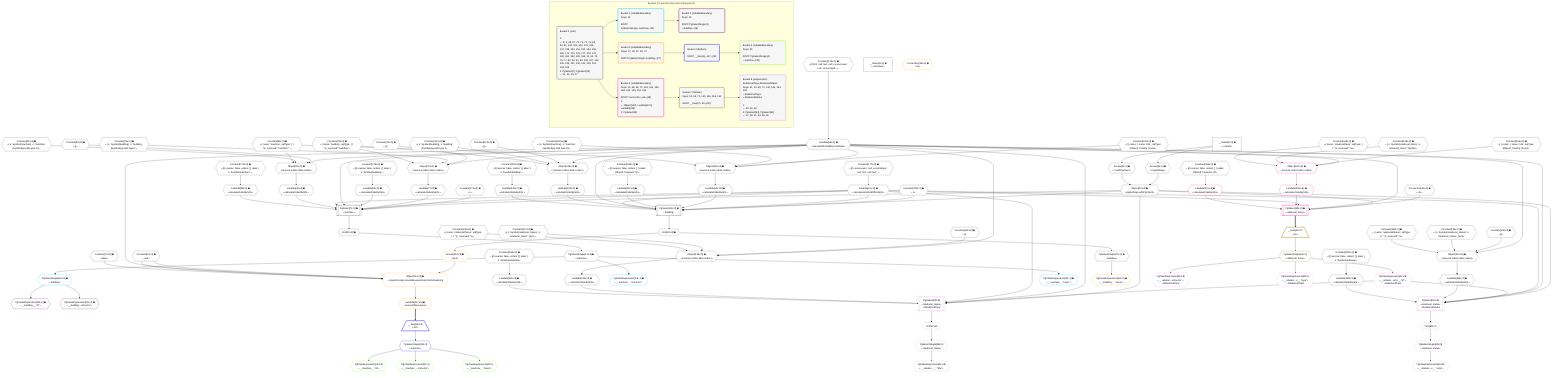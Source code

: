 %%{init: {'themeVariables': { 'fontSize': '12px'}}}%%
graph TD
    classDef path fill:#eee,stroke:#000,color:#000
    classDef plan fill:#fff,stroke-width:1px,color:#000
    classDef itemplan fill:#fff,stroke-width:2px,color:#000
    classDef unbatchedplan fill:#dff,stroke-width:1px,color:#000
    classDef sideeffectplan fill:#fcc,stroke-width:2px,color:#000
    classDef bucket fill:#f6f6f6,color:#000,stroke-width:2px,text-align:left


    %% plan dependencies
    PgSelect7[["PgSelect[7∈0] ➊<br />ᐸmachineᐳ"]]:::plan
    Object10{{"Object[10∈0] ➊<br />ᐸ{pgSettings,withPgClient}ᐳ"}}:::plan
    Constant174{{"Constant[174∈0] ➊<br />ᐸ1ᐳ"}}:::plan
    Lambda72{{"Lambda[72∈0] ➊<br />ᐸcalculateLimitAndOffsetSQLᐳ"}}:::plan
    Lambda77{{"Lambda[77∈0] ➊<br />ᐸcalculateOrderBySQLᐳ"}}:::plan
    Lambda82{{"Lambda[82∈0] ➊<br />ᐸcalculateOrderBySQLᐳ"}}:::plan
    Lambda69{{"Lambda[69∈0] ➊<br />ᐸcalculateShouldReverseOrderᐳ"}}:::plan
    Lambda93{{"Lambda[93∈0] ➊<br />ᐸcalculateOrderBySQLᐳ"}}:::plan
    Lambda98{{"Lambda[98∈0] ➊<br />ᐸcalculateOrderBySQLᐳ"}}:::plan
    Object10 & Constant174 & Lambda72 & Lambda77 & Lambda82 & Lambda69 & Lambda72 & Lambda93 & Lambda98 --> PgSelect7
    PgSelect24[["PgSelect[24∈0] ➊<br />ᐸbuildingᐳ"]]:::plan
    Constant175{{"Constant[175∈0] ➊<br />ᐸ2ᐳ"}}:::plan
    Lambda107{{"Lambda[107∈0] ➊<br />ᐸcalculateOrderBySQLᐳ"}}:::plan
    Lambda112{{"Lambda[112∈0] ➊<br />ᐸcalculateOrderBySQLᐳ"}}:::plan
    Lambda126{{"Lambda[126∈0] ➊<br />ᐸcalculateOrderBySQLᐳ"}}:::plan
    Lambda131{{"Lambda[131∈0] ➊<br />ᐸcalculateOrderBySQLᐳ"}}:::plan
    Object10 & Constant175 & Lambda72 & Lambda107 & Lambda112 & Lambda69 & Lambda72 & Lambda126 & Lambda131 --> PgSelect24
    Object76{{"Object[76∈0] ➊<br />ᐸ{reverse,orders,alias,codec}ᐳ"}}:::plan
    Constant73{{"Constant[73∈0] ➊<br />ᐸ[]ᐳ"}}:::plan
    Constant74{{"Constant[74∈0] ➊<br />ᐸ{ s: Symbol(building), n: 'building', [Symbol(pg-sql2-type-1ᐳ"}}:::plan
    Constant75{{"Constant[75∈0] ➊<br />ᐸ{ name: 'building', sqlType: { t: '”js_reserved”.”building”'ᐳ"}}:::plan
    Lambda69 & Constant73 & Constant74 & Constant75 --> Object76
    Object92{{"Object[92∈0] ➊<br />ᐸ{reverse,orders,alias,codec}ᐳ"}}:::plan
    Constant89{{"Constant[89∈0] ➊<br />ᐸ[]ᐳ"}}:::plan
    Constant90{{"Constant[90∈0] ➊<br />ᐸ{ s: Symbol(machine), n: 'machine', [Symbol(pg-sql2-type-1)]ᐳ"}}:::plan
    Constant91{{"Constant[91∈0] ➊<br />ᐸ{ name: 'machine', sqlType: { t: '”js_reserved”.”machine”', ᐳ"}}:::plan
    Lambda69 & Constant89 & Constant90 & Constant91 --> Object92
    Object106{{"Object[106∈0] ➊<br />ᐸ{reverse,orders,alias,codec}ᐳ"}}:::plan
    Constant103{{"Constant[103∈0] ➊<br />ᐸ[ { codec: { name: 'int4', sqlType: [Object], fromPg: [Functᐳ"}}:::plan
    Constant104{{"Constant[104∈0] ➊<br />ᐸ{ s: Symbol(machine), n: 'machine', [Symbol(pg-sql2-type-1)]ᐳ"}}:::plan
    Lambda69 & Constant103 & Constant104 & Constant91 --> Object106
    Object125{{"Object[125∈0] ➊<br />ᐸ{reverse,orders,alias,codec}ᐳ"}}:::plan
    Constant122{{"Constant[122∈0] ➊<br />ᐸ[]ᐳ"}}:::plan
    Constant123{{"Constant[123∈0] ➊<br />ᐸ{ s: Symbol(building), n: 'building', [Symbol(pg-sql2-type-1ᐳ"}}:::plan
    Lambda69 & Constant122 & Constant123 & Constant75 --> Object125
    Object139{{"Object[139∈0] ➊<br />ᐸ{reverse,orders,alias,codec}ᐳ"}}:::plan
    Constant136{{"Constant[136∈0] ➊<br />ᐸ[]ᐳ"}}:::plan
    Constant137{{"Constant[137∈0] ➊<br />ᐸ{ s: Symbol(relational_topics), n: 'relational_topics', [Symᐳ"}}:::plan
    Constant138{{"Constant[138∈0] ➊<br />ᐸ{ name: 'relationalTopics', sqlType: { t: '”js_reserved”.”reᐳ"}}:::plan
    Lambda69 & Constant136 & Constant137 & Constant138 --> Object139
    Object153{{"Object[153∈0] ➊<br />ᐸ{reverse,orders,alias,codec}ᐳ"}}:::plan
    Constant150{{"Constant[150∈0] ➊<br />ᐸ[]ᐳ"}}:::plan
    Constant151{{"Constant[151∈0] ➊<br />ᐸ{ s: Symbol(relational_status), n: 'relational_status', [Symᐳ"}}:::plan
    Constant152{{"Constant[152∈0] ➊<br />ᐸ{ name: 'relationalStatus', sqlType: { t: '”js_reserved”.”reᐳ"}}:::plan
    Lambda69 & Constant150 & Constant151 & Constant152 --> Object153
    Access8{{"Access[8∈0] ➊<br />ᐸ2.pgSettingsᐳ"}}:::plan
    Access9{{"Access[9∈0] ➊<br />ᐸ2.withPgClientᐳ"}}:::plan
    Access8 & Access9 --> Object10
    __Value2["__Value[2∈0] ➊<br />ᐸcontextᐳ"]:::plan
    __Value2 --> Access8
    __Value2 --> Access9
    First11{{"First[11∈0] ➊"}}:::plan
    PgSelect7 --> First11
    PgSelectSingle12{{"PgSelectSingle[12∈0] ➊<br />ᐸmachineᐳ"}}:::plan
    First11 --> PgSelectSingle12
    First26{{"First[26∈0] ➊"}}:::plan
    PgSelect24 --> First26
    PgSelectSingle27{{"PgSelectSingle[27∈0] ➊<br />ᐸbuildingᐳ"}}:::plan
    First26 --> PgSelectSingle27
    Constant176{{"Constant[176∈0] ➊<br />ᐸ§{ first: null, last: null, cursorLower: null, cursorUpper: ᐳ"}}:::plan
    Constant176 --> Lambda69
    Constant177{{"Constant[177∈0] ➊<br />ᐸ§{ cursorLower: null, cursorUpper: null, first: null, last: ᐳ"}}:::plan
    Constant177 --> Lambda72
    Object76 --> Lambda77
    Constant178{{"Constant[178∈0] ➊<br />ᐸ§{ reverse: false, orders: [], alias: { s: Symbol(building),ᐳ"}}:::plan
    Constant178 --> Lambda82
    Object92 --> Lambda93
    Constant179{{"Constant[179∈0] ➊<br />ᐸ§{ reverse: false, orders: [], alias: { s: Symbol(machine), ᐳ"}}:::plan
    Constant179 --> Lambda98
    Object106 --> Lambda107
    Constant180{{"Constant[180∈0] ➊<br />ᐸ§{ reverse: false, orders: [ { codec: [Object], fragment: [Oᐳ"}}:::plan
    Constant180 --> Lambda112
    Object125 --> Lambda126
    Constant181{{"Constant[181∈0] ➊<br />ᐸ§{ reverse: false, orders: [], alias: { s: Symbol(building),ᐳ"}}:::plan
    Constant181 --> Lambda131
    Lambda140{{"Lambda[140∈0] ➊<br />ᐸcalculateOrderBySQLᐳ"}}:::plan
    Object139 --> Lambda140
    Lambda145{{"Lambda[145∈0] ➊<br />ᐸcalculateOrderBySQLᐳ"}}:::plan
    Constant182{{"Constant[182∈0] ➊<br />ᐸ§{ reverse: false, orders: [], alias: { s: Symbol(relationalᐳ"}}:::plan
    Constant182 --> Lambda145
    Lambda154{{"Lambda[154∈0] ➊<br />ᐸcalculateOrderBySQLᐳ"}}:::plan
    Object153 --> Lambda154
    Lambda159{{"Lambda[159∈0] ➊<br />ᐸcalculateOrderBySQLᐳ"}}:::plan
    Constant183{{"Constant[183∈0] ➊<br />ᐸ§{ reverse: false, orders: [], alias: { s: Symbol(relationalᐳ"}}:::plan
    Constant183 --> Lambda159
    __Value4["__Value[4∈0] ➊<br />ᐸrootValueᐳ"]:::plan
    Connection48{{"Connection[48∈0] ➊<br />ᐸ46ᐳ"}}:::plan
    Constant67{{"Constant[67∈0] ➊<br />ᐸnullᐳ"}}:::plan
    Constant70{{"Constant[70∈0] ➊<br />ᐸfalseᐳ"}}:::plan
    Constant164{{"Constant[164∈0] ➊<br />ᐸ[ { codec: { name: 'int4', sqlType: [Object], fromPg: [Functᐳ"}}:::plan
    Constant165{{"Constant[165∈0] ➊<br />ᐸ{ s: Symbol(relational_items), n: 'relational_items', [Symboᐳ"}}:::plan
    Constant166{{"Constant[166∈0] ➊<br />ᐸ{ name: 'relationalItems', sqlType: { t: '”js_reserved”.”relᐳ"}}:::plan
    Constant184{{"Constant[184∈0] ➊<br />ᐸ§{ reverse: false, orders: [ { codec: [Object], fragment: [Oᐳ"}}:::plan
    PgClassExpression13{{"PgClassExpression[13∈1] ➊<br />ᐸ__machine_...nstructor”ᐳ"}}:::plan
    PgSelectSingle12 --> PgClassExpression13
    PgSelectSingle19{{"PgSelectSingle[19∈1] ➊<br />ᐸbuildingᐳ"}}:::plan
    PgSelectSingle12 --> PgSelectSingle19
    PgClassExpression22{{"PgClassExpression[22∈1] ➊<br />ᐸ__machine__.”input”ᐳ"}}:::plan
    PgSelectSingle12 --> PgClassExpression22
    PgClassExpression20{{"PgClassExpression[20∈2] ➊<br />ᐸ__building__.”id”ᐳ"}}:::plan
    PgSelectSingle19 --> PgClassExpression20
    PgClassExpression21{{"PgClassExpression[21∈2] ➊<br />ᐸ__building...nstructor”ᐳ"}}:::plan
    PgSelectSingle19 --> PgClassExpression21
    Object116{{"Object[116∈3] ➊<br />ᐸ{rows,first,last,shouldReverseOrder,fetchOneExtra}ᐳ"}}:::plan
    Access114{{"Access[114∈3] ➊<br />ᐸ26.0ᐳ"}}:::plan
    Access114 & Constant67 & Constant67 & Lambda69 & Constant70 --> Object116
    PgClassExpression43{{"PgClassExpression[43∈3] ➊<br />ᐸ__building__.”name”ᐳ"}}:::plan
    PgSelectSingle27 --> PgClassExpression43
    First26 --> Access114
    Lambda117{{"Lambda[117∈3] ➊<br />ᐸreverseIfNecessaryᐳ"}}:::plan
    Object116 --> Lambda117
    Connection36{{"Connection[36∈3] ➊<br />ᐸ32ᐳ"}}:::plan
    __Item38[/"__Item[38∈4]<br />ᐸ117ᐳ"\]:::itemplan
    Lambda117 ==> __Item38
    PgSelectSingle39{{"PgSelectSingle[39∈4]<br />ᐸmachineᐳ"}}:::plan
    __Item38 --> PgSelectSingle39
    PgClassExpression40{{"PgClassExpression[40∈5]<br />ᐸ__machine__.”id”ᐳ"}}:::plan
    PgSelectSingle39 --> PgClassExpression40
    PgClassExpression41{{"PgClassExpression[41∈5]<br />ᐸ__machine_...nstructor”ᐳ"}}:::plan
    PgSelectSingle39 --> PgClassExpression41
    PgClassExpression42{{"PgClassExpression[42∈5]<br />ᐸ__machine__.”input”ᐳ"}}:::plan
    PgSelectSingle39 --> PgClassExpression42
    PgSelect49[["PgSelect[49∈6] ➊<br />ᐸrelational_itemsᐳ"]]:::plan
    Lambda168{{"Lambda[168∈6] ➊<br />ᐸcalculateOrderBySQLᐳ"}}:::plan
    Lambda173{{"Lambda[173∈6] ➊<br />ᐸcalculateOrderBySQLᐳ"}}:::plan
    Object10 & Connection48 & Lambda69 & Lambda72 & Lambda168 & Lambda173 --> PgSelect49
    Object167{{"Object[167∈6] ➊<br />ᐸ{reverse,orders,alias,codec}ᐳ"}}:::plan
    Lambda69 & Constant164 & Constant165 & Constant166 --> Object167
    Object167 --> Lambda168
    Constant184 --> Lambda173
    __Item50[/"__Item[50∈7]<br />ᐸ49ᐳ"\]:::itemplan
    PgSelect49 ==> __Item50
    PgSelectSingle51{{"PgSelectSingle[51∈7]<br />ᐸrelational_itemsᐳ"}}:::plan
    __Item50 --> PgSelectSingle51
    PgSelect53[["PgSelect[53∈8]<br />ᐸrelational_topicsᐳ<br />ᐳRelationalTopic"]]:::plan
    PgClassExpression52{{"PgClassExpression[52∈8]<br />ᐸ__relation...ems__.”id”ᐳ<br />ᐳRelationalTopic"}}:::plan
    Object10 & PgClassExpression52 & Lambda69 & Lambda72 & Lambda140 & Lambda145 --> PgSelect53
    PgSelect62[["PgSelect[62∈8]<br />ᐸrelational_statusᐳ<br />ᐳRelationalStatus"]]:::plan
    Object10 & PgClassExpression52 & Lambda69 & Lambda72 & Lambda154 & Lambda159 --> PgSelect62
    PgSelectSingle51 --> PgClassExpression52
    First57{{"First[57∈8]"}}:::plan
    PgSelect53 --> First57
    PgSelectSingle58{{"PgSelectSingle[58∈8]<br />ᐸrelational_topicsᐳ"}}:::plan
    First57 --> PgSelectSingle58
    PgClassExpression59{{"PgClassExpression[59∈8]<br />ᐸ__relation...nstructor”ᐳ<br />ᐳRelationalTopic"}}:::plan
    PgSelectSingle51 --> PgClassExpression59
    PgClassExpression60{{"PgClassExpression[60∈8]<br />ᐸ__relation...s__.”type”ᐳ<br />ᐳRelationalTopic"}}:::plan
    PgSelectSingle51 --> PgClassExpression60
    PgClassExpression61{{"PgClassExpression[61∈8]<br />ᐸ__relation...__.”title”ᐳ"}}:::plan
    PgSelectSingle58 --> PgClassExpression61
    First64{{"First[64∈8]"}}:::plan
    PgSelect62 --> First64
    PgSelectSingle65{{"PgSelectSingle[65∈8]<br />ᐸrelational_statusᐳ"}}:::plan
    First64 --> PgSelectSingle65
    PgClassExpression66{{"PgClassExpression[66∈8]<br />ᐸ__relation...s__.”note”ᐳ"}}:::plan
    PgSelectSingle65 --> PgClassExpression66

    %% define steps

    subgraph "Buckets for queries/v4/js-reserved-keywords"
    Bucket0("Bucket 0 (root)<br /><br />1: <br />ᐳ: 8, 9, 48, 67, 70, 73, 74, 75, 89, 90, 91, 103, 104, 122, 123, 136, 137, 138, 150, 151, 152, 164, 165, 166, 174, 175, 176, 177, 178, 179, 180, 181, 182, 183, 184, 10, 69, 72, 76, 77, 82, 92, 93, 98, 106, 107, 112, 125, 126, 131, 139, 140, 145, 153, 154, 159<br />2: PgSelect[7], PgSelect[24]<br />ᐳ: 11, 12, 26, 27"):::bucket
    classDef bucket0 stroke:#696969
    class Bucket0,__Value2,__Value4,PgSelect7,Access8,Access9,Object10,First11,PgSelectSingle12,PgSelect24,First26,PgSelectSingle27,Connection48,Constant67,Lambda69,Constant70,Lambda72,Constant73,Constant74,Constant75,Object76,Lambda77,Lambda82,Constant89,Constant90,Constant91,Object92,Lambda93,Lambda98,Constant103,Constant104,Object106,Lambda107,Lambda112,Constant122,Constant123,Object125,Lambda126,Lambda131,Constant136,Constant137,Constant138,Object139,Lambda140,Lambda145,Constant150,Constant151,Constant152,Object153,Lambda154,Lambda159,Constant164,Constant165,Constant166,Constant174,Constant175,Constant176,Constant177,Constant178,Constant179,Constant180,Constant181,Constant182,Constant183,Constant184 bucket0
    Bucket1("Bucket 1 (nullableBoundary)<br />Deps: 12<br /><br />ROOT PgSelectSingleᐸmachineᐳ[12]"):::bucket
    classDef bucket1 stroke:#00bfff
    class Bucket1,PgClassExpression13,PgSelectSingle19,PgClassExpression22 bucket1
    Bucket2("Bucket 2 (nullableBoundary)<br />Deps: 19<br /><br />ROOT PgSelectSingle{1}ᐸbuildingᐳ[19]"):::bucket
    classDef bucket2 stroke:#7f007f
    class Bucket2,PgClassExpression20,PgClassExpression21 bucket2
    Bucket3("Bucket 3 (nullableBoundary)<br />Deps: 27, 26, 67, 69, 70<br /><br />ROOT PgSelectSingleᐸbuildingᐳ[27]"):::bucket
    classDef bucket3 stroke:#ffa500
    class Bucket3,Connection36,PgClassExpression43,Access114,Object116,Lambda117 bucket3
    Bucket4("Bucket 4 (listItem)<br /><br />ROOT __Item{4}ᐸ117ᐳ[38]"):::bucket
    classDef bucket4 stroke:#0000ff
    class Bucket4,__Item38,PgSelectSingle39 bucket4
    Bucket5("Bucket 5 (nullableBoundary)<br />Deps: 39<br /><br />ROOT PgSelectSingle{4}ᐸmachineᐳ[39]"):::bucket
    classDef bucket5 stroke:#7fff00
    class Bucket5,PgClassExpression40,PgClassExpression41,PgClassExpression42 bucket5
    Bucket6("Bucket 6 (nullableBoundary)<br />Deps: 10, 48, 69, 72, 164, 165, 166, 184, 140, 145, 154, 159<br /><br />ROOT Connectionᐸ46ᐳ[48]<br />1: <br />ᐳ: Object[167], Lambda[173], Lambda[168]<br />2: PgSelect[49]"):::bucket
    classDef bucket6 stroke:#ff1493
    class Bucket6,PgSelect49,Object167,Lambda168,Lambda173 bucket6
    Bucket7("Bucket 7 (listItem)<br />Deps: 10, 69, 72, 140, 145, 154, 159<br /><br />ROOT __Item{7}ᐸ49ᐳ[50]"):::bucket
    classDef bucket7 stroke:#808000
    class Bucket7,__Item50,PgSelectSingle51 bucket7
    Bucket8("Bucket 8 (polymorphic)<br />RelationalTopic,RelationalStatus<br />Deps: 51, 10, 69, 72, 140, 145, 154, 159<br />ᐳRelationalTopic<br />ᐳRelationalStatus<br /><br />1: <br />ᐳ: 52, 59, 60<br />2: PgSelect[53], PgSelect[62]<br />ᐳ: 57, 58, 61, 64, 65, 66"):::bucket
    classDef bucket8 stroke:#dda0dd
    class Bucket8,PgClassExpression52,PgSelect53,First57,PgSelectSingle58,PgClassExpression59,PgClassExpression60,PgClassExpression61,PgSelect62,First64,PgSelectSingle65,PgClassExpression66 bucket8
    Bucket0 --> Bucket1 & Bucket3 & Bucket6
    Bucket1 --> Bucket2
    Bucket3 --> Bucket4
    Bucket4 --> Bucket5
    Bucket6 --> Bucket7
    Bucket7 --> Bucket8
    end
